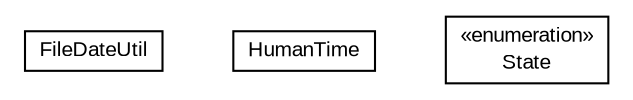 #!/usr/local/bin/dot
#
# Class diagram 
# Generated by UMLGraph version R5_6-24-gf6e263 (http://www.umlgraph.org/)
#

digraph G {
	edge [fontname="arial",fontsize=10,labelfontname="arial",labelfontsize=10];
	node [fontname="arial",fontsize=10,shape=plaintext];
	nodesep=0.25;
	ranksep=0.5;
	// org.osmdroid.debug.util.FileDateUtil
	c558 [label=<<table title="org.osmdroid.debug.util.FileDateUtil" border="0" cellborder="1" cellspacing="0" cellpadding="2" port="p" href="./FileDateUtil.html">
		<tr><td><table border="0" cellspacing="0" cellpadding="1">
<tr><td align="center" balign="center"> FileDateUtil </td></tr>
		</table></td></tr>
		</table>>, URL="./FileDateUtil.html", fontname="arial", fontcolor="black", fontsize=10.0];
	// org.osmdroid.debug.util.HumanTime
	c559 [label=<<table title="org.osmdroid.debug.util.HumanTime" border="0" cellborder="1" cellspacing="0" cellpadding="2" port="p" href="./HumanTime.html">
		<tr><td><table border="0" cellspacing="0" cellpadding="1">
<tr><td align="center" balign="center"> HumanTime </td></tr>
		</table></td></tr>
		</table>>, URL="./HumanTime.html", fontname="arial", fontcolor="black", fontsize=10.0];
	// org.osmdroid.debug.util.HumanTime.State
	c560 [label=<<table title="org.osmdroid.debug.util.HumanTime.State" border="0" cellborder="1" cellspacing="0" cellpadding="2" port="p" href="./HumanTime.State.html">
		<tr><td><table border="0" cellspacing="0" cellpadding="1">
<tr><td align="center" balign="center"> &#171;enumeration&#187; </td></tr>
<tr><td align="center" balign="center"> State </td></tr>
		</table></td></tr>
		</table>>, URL="./HumanTime.State.html", fontname="arial", fontcolor="black", fontsize=10.0];
}

